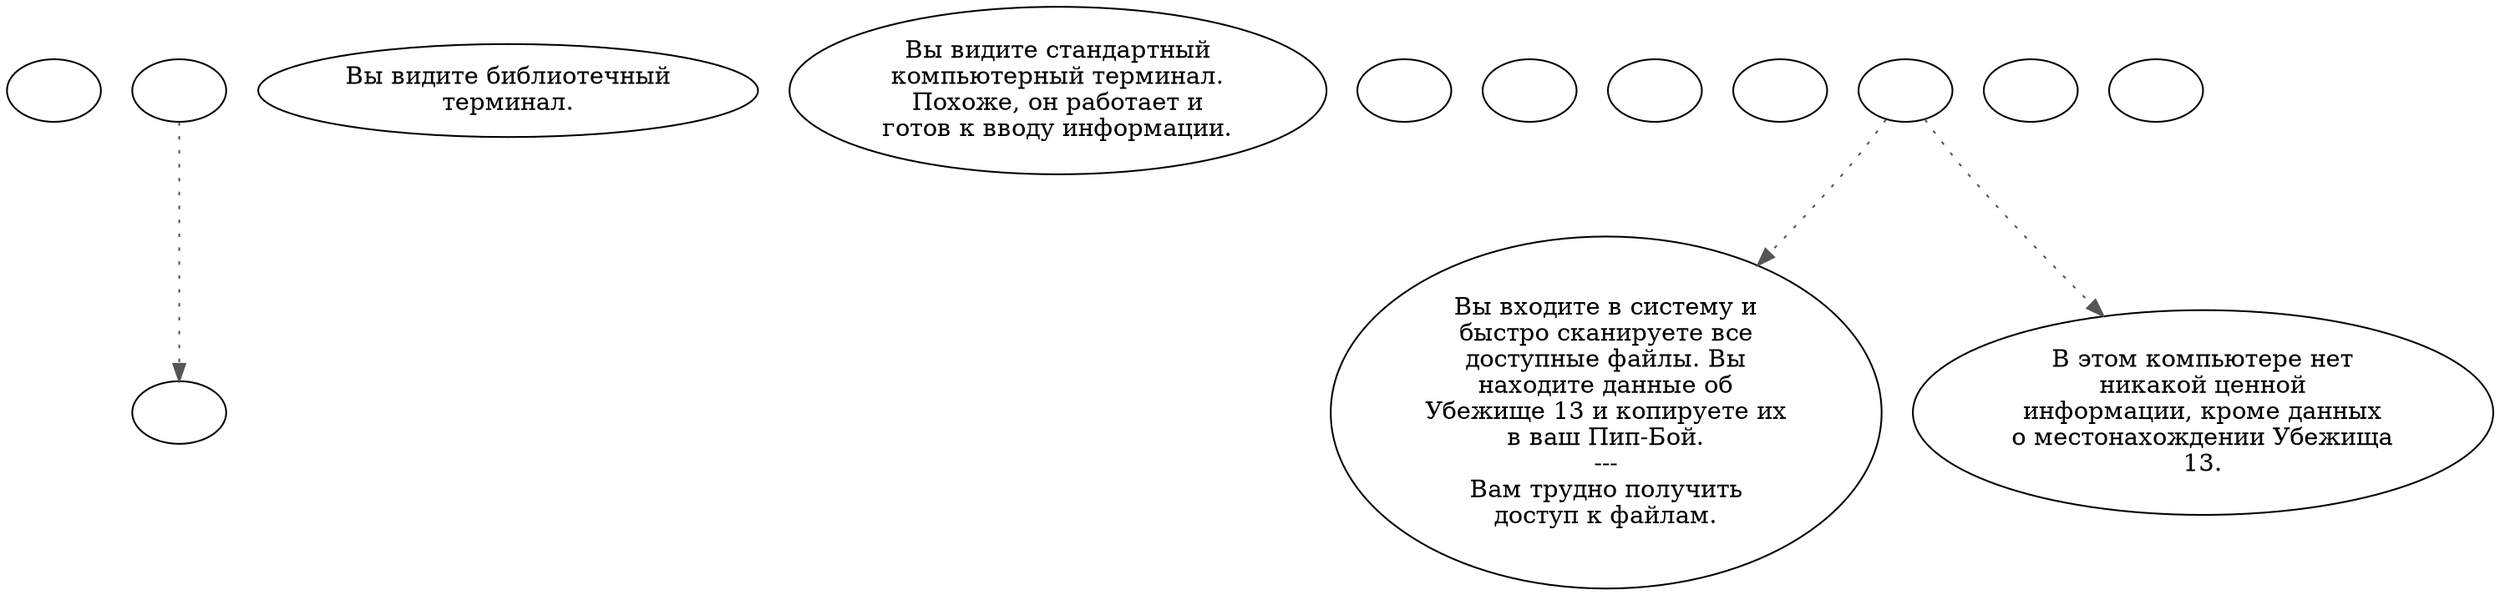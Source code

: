 digraph bscomp1 {
  "start" [style=filled       fillcolor="#FFFFFF"       color="#000000"]
  "start" [label=""]
  "use_p_proc" [style=filled       fillcolor="#FFFFFF"       color="#000000"]
  "use_p_proc" [label=""]
  "look_at_p_proc" [style=filled       fillcolor="#FFFFFF"       color="#000000"]
  "look_at_p_proc" [label="Вы видите библиотечный\nтерминал."]
  "description_p_proc" [style=filled       fillcolor="#FFFFFF"       color="#000000"]
  "description_p_proc" [label="Вы видите стандартный\nкомпьютерный терминал.\nПохоже, он работает и\nготов к вводу информации."]
  "use_skill_on_p_proc" [style=filled       fillcolor="#FFFFFF"       color="#000000"]
  "use_skill_on_p_proc" -> "use_p_proc" [style=dotted color="#555555"]
  "use_skill_on_p_proc" [label=""]
  "use_obj_on_p_proc" [style=filled       fillcolor="#FFFFFF"       color="#000000"]
  "use_obj_on_p_proc" [label=""]
  "damage_p_proc" [style=filled       fillcolor="#FFFFFF"       color="#000000"]
  "damage_p_proc" [label=""]
  "map_enter_p_proc" [style=filled       fillcolor="#FFFFFF"       color="#000000"]
  "map_enter_p_proc" [label=""]
  "map_update_p_proc" [style=filled       fillcolor="#FFFFFF"       color="#000000"]
  "map_update_p_proc" [label=""]
  "talk_p_proc" [style=filled       fillcolor="#FFFFFF"       color="#000000"]
  "talk_p_proc" -> "Node001" [style=dotted color="#555555"]
  "talk_p_proc" -> "Node002" [style=dotted color="#555555"]
  "talk_p_proc" [label=""]
  "Node001" [style=filled       fillcolor="#FFFFFF"       color="#000000"]
  "Node001" [label="Вы входите в систему и\nбыстро сканируете все\nдоступные файлы. Вы\nнаходите данные об\nУбежище 13 и копируете их\nв ваш Пип-Бой.\n---\nВам трудно получить\nдоступ к файлам."]
  "Node002" [style=filled       fillcolor="#FFFFFF"       color="#000000"]
  "Node002" [label="В этом компьютере нет\nникакой ценной\nинформации, кроме данных\nо местонахождении Убежища\n13."]
  "Node999" [style=filled       fillcolor="#FFFFFF"       color="#000000"]
  "Node999" [label=""]
  "timed_event_p_proc" [style=filled       fillcolor="#FFFFFF"       color="#000000"]
  "timed_event_p_proc" [label=""]
}